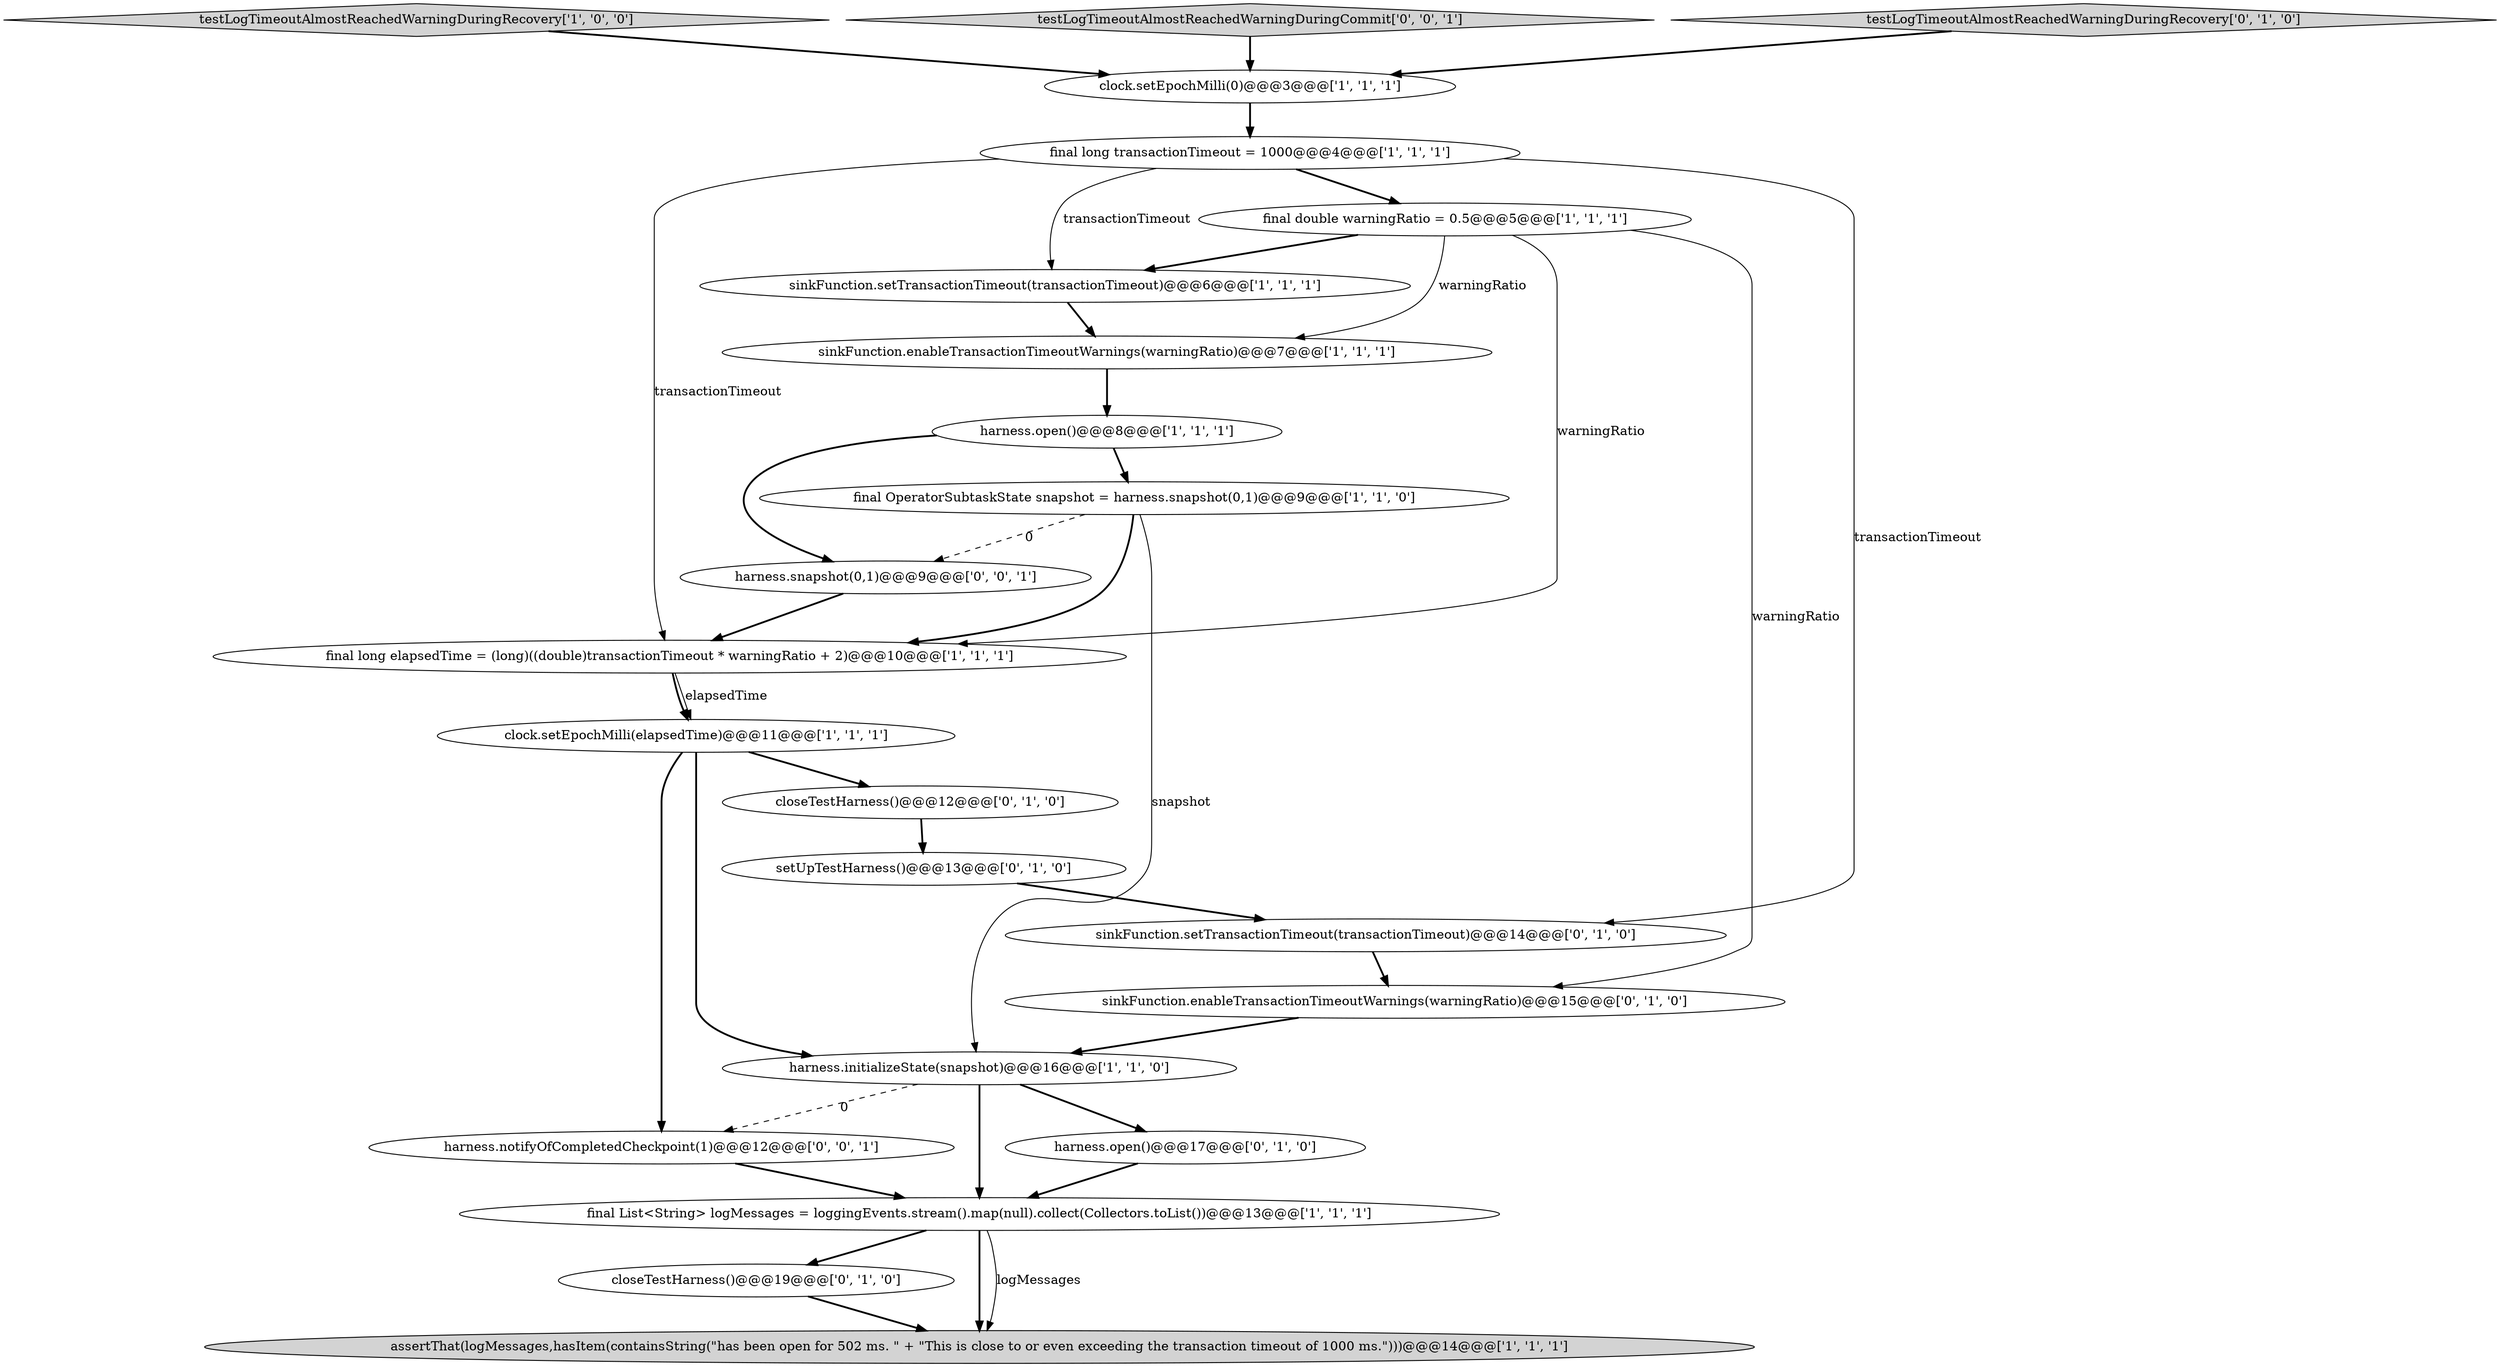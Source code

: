 digraph {
19 [style = filled, label = "harness.open()@@@17@@@['0', '1', '0']", fillcolor = white, shape = ellipse image = "AAA1AAABBB2BBB"];
9 [style = filled, label = "testLogTimeoutAlmostReachedWarningDuringRecovery['1', '0', '0']", fillcolor = lightgray, shape = diamond image = "AAA0AAABBB1BBB"];
7 [style = filled, label = "final List<String> logMessages = loggingEvents.stream().map(null).collect(Collectors.toList())@@@13@@@['1', '1', '1']", fillcolor = white, shape = ellipse image = "AAA0AAABBB1BBB"];
0 [style = filled, label = "sinkFunction.setTransactionTimeout(transactionTimeout)@@@6@@@['1', '1', '1']", fillcolor = white, shape = ellipse image = "AAA0AAABBB1BBB"];
5 [style = filled, label = "clock.setEpochMilli(elapsedTime)@@@11@@@['1', '1', '1']", fillcolor = white, shape = ellipse image = "AAA0AAABBB1BBB"];
12 [style = filled, label = "final OperatorSubtaskState snapshot = harness.snapshot(0,1)@@@9@@@['1', '1', '0']", fillcolor = white, shape = ellipse image = "AAA0AAABBB1BBB"];
14 [style = filled, label = "sinkFunction.enableTransactionTimeoutWarnings(warningRatio)@@@15@@@['0', '1', '0']", fillcolor = white, shape = ellipse image = "AAA1AAABBB2BBB"];
6 [style = filled, label = "final long transactionTimeout = 1000@@@4@@@['1', '1', '1']", fillcolor = white, shape = ellipse image = "AAA0AAABBB1BBB"];
21 [style = filled, label = "testLogTimeoutAlmostReachedWarningDuringCommit['0', '0', '1']", fillcolor = lightgray, shape = diamond image = "AAA0AAABBB3BBB"];
3 [style = filled, label = "final double warningRatio = 0.5@@@5@@@['1', '1', '1']", fillcolor = white, shape = ellipse image = "AAA0AAABBB1BBB"];
16 [style = filled, label = "testLogTimeoutAlmostReachedWarningDuringRecovery['0', '1', '0']", fillcolor = lightgray, shape = diamond image = "AAA0AAABBB2BBB"];
8 [style = filled, label = "final long elapsedTime = (long)((double)transactionTimeout * warningRatio + 2)@@@10@@@['1', '1', '1']", fillcolor = white, shape = ellipse image = "AAA0AAABBB1BBB"];
4 [style = filled, label = "harness.open()@@@8@@@['1', '1', '1']", fillcolor = white, shape = ellipse image = "AAA0AAABBB1BBB"];
15 [style = filled, label = "closeTestHarness()@@@19@@@['0', '1', '0']", fillcolor = white, shape = ellipse image = "AAA1AAABBB2BBB"];
10 [style = filled, label = "assertThat(logMessages,hasItem(containsString(\"has been open for 502 ms. \" + \"This is close to or even exceeding the transaction timeout of 1000 ms.\")))@@@14@@@['1', '1', '1']", fillcolor = lightgray, shape = ellipse image = "AAA0AAABBB1BBB"];
20 [style = filled, label = "harness.snapshot(0,1)@@@9@@@['0', '0', '1']", fillcolor = white, shape = ellipse image = "AAA0AAABBB3BBB"];
13 [style = filled, label = "sinkFunction.setTransactionTimeout(transactionTimeout)@@@14@@@['0', '1', '0']", fillcolor = white, shape = ellipse image = "AAA1AAABBB2BBB"];
1 [style = filled, label = "sinkFunction.enableTransactionTimeoutWarnings(warningRatio)@@@7@@@['1', '1', '1']", fillcolor = white, shape = ellipse image = "AAA0AAABBB1BBB"];
22 [style = filled, label = "harness.notifyOfCompletedCheckpoint(1)@@@12@@@['0', '0', '1']", fillcolor = white, shape = ellipse image = "AAA0AAABBB3BBB"];
11 [style = filled, label = "harness.initializeState(snapshot)@@@16@@@['1', '1', '0']", fillcolor = white, shape = ellipse image = "AAA0AAABBB1BBB"];
17 [style = filled, label = "setUpTestHarness()@@@13@@@['0', '1', '0']", fillcolor = white, shape = ellipse image = "AAA1AAABBB2BBB"];
2 [style = filled, label = "clock.setEpochMilli(0)@@@3@@@['1', '1', '1']", fillcolor = white, shape = ellipse image = "AAA0AAABBB1BBB"];
18 [style = filled, label = "closeTestHarness()@@@12@@@['0', '1', '0']", fillcolor = white, shape = ellipse image = "AAA1AAABBB2BBB"];
6->13 [style = solid, label="transactionTimeout"];
8->5 [style = bold, label=""];
7->10 [style = bold, label=""];
9->2 [style = bold, label=""];
20->8 [style = bold, label=""];
3->1 [style = solid, label="warningRatio"];
14->11 [style = bold, label=""];
4->20 [style = bold, label=""];
0->1 [style = bold, label=""];
11->22 [style = dashed, label="0"];
21->2 [style = bold, label=""];
11->7 [style = bold, label=""];
16->2 [style = bold, label=""];
3->8 [style = solid, label="warningRatio"];
8->5 [style = solid, label="elapsedTime"];
5->11 [style = bold, label=""];
17->13 [style = bold, label=""];
3->0 [style = bold, label=""];
11->19 [style = bold, label=""];
22->7 [style = bold, label=""];
6->3 [style = bold, label=""];
12->11 [style = solid, label="snapshot"];
4->12 [style = bold, label=""];
5->18 [style = bold, label=""];
1->4 [style = bold, label=""];
5->22 [style = bold, label=""];
2->6 [style = bold, label=""];
18->17 [style = bold, label=""];
7->15 [style = bold, label=""];
12->20 [style = dashed, label="0"];
19->7 [style = bold, label=""];
3->14 [style = solid, label="warningRatio"];
6->0 [style = solid, label="transactionTimeout"];
13->14 [style = bold, label=""];
12->8 [style = bold, label=""];
15->10 [style = bold, label=""];
6->8 [style = solid, label="transactionTimeout"];
7->10 [style = solid, label="logMessages"];
}
